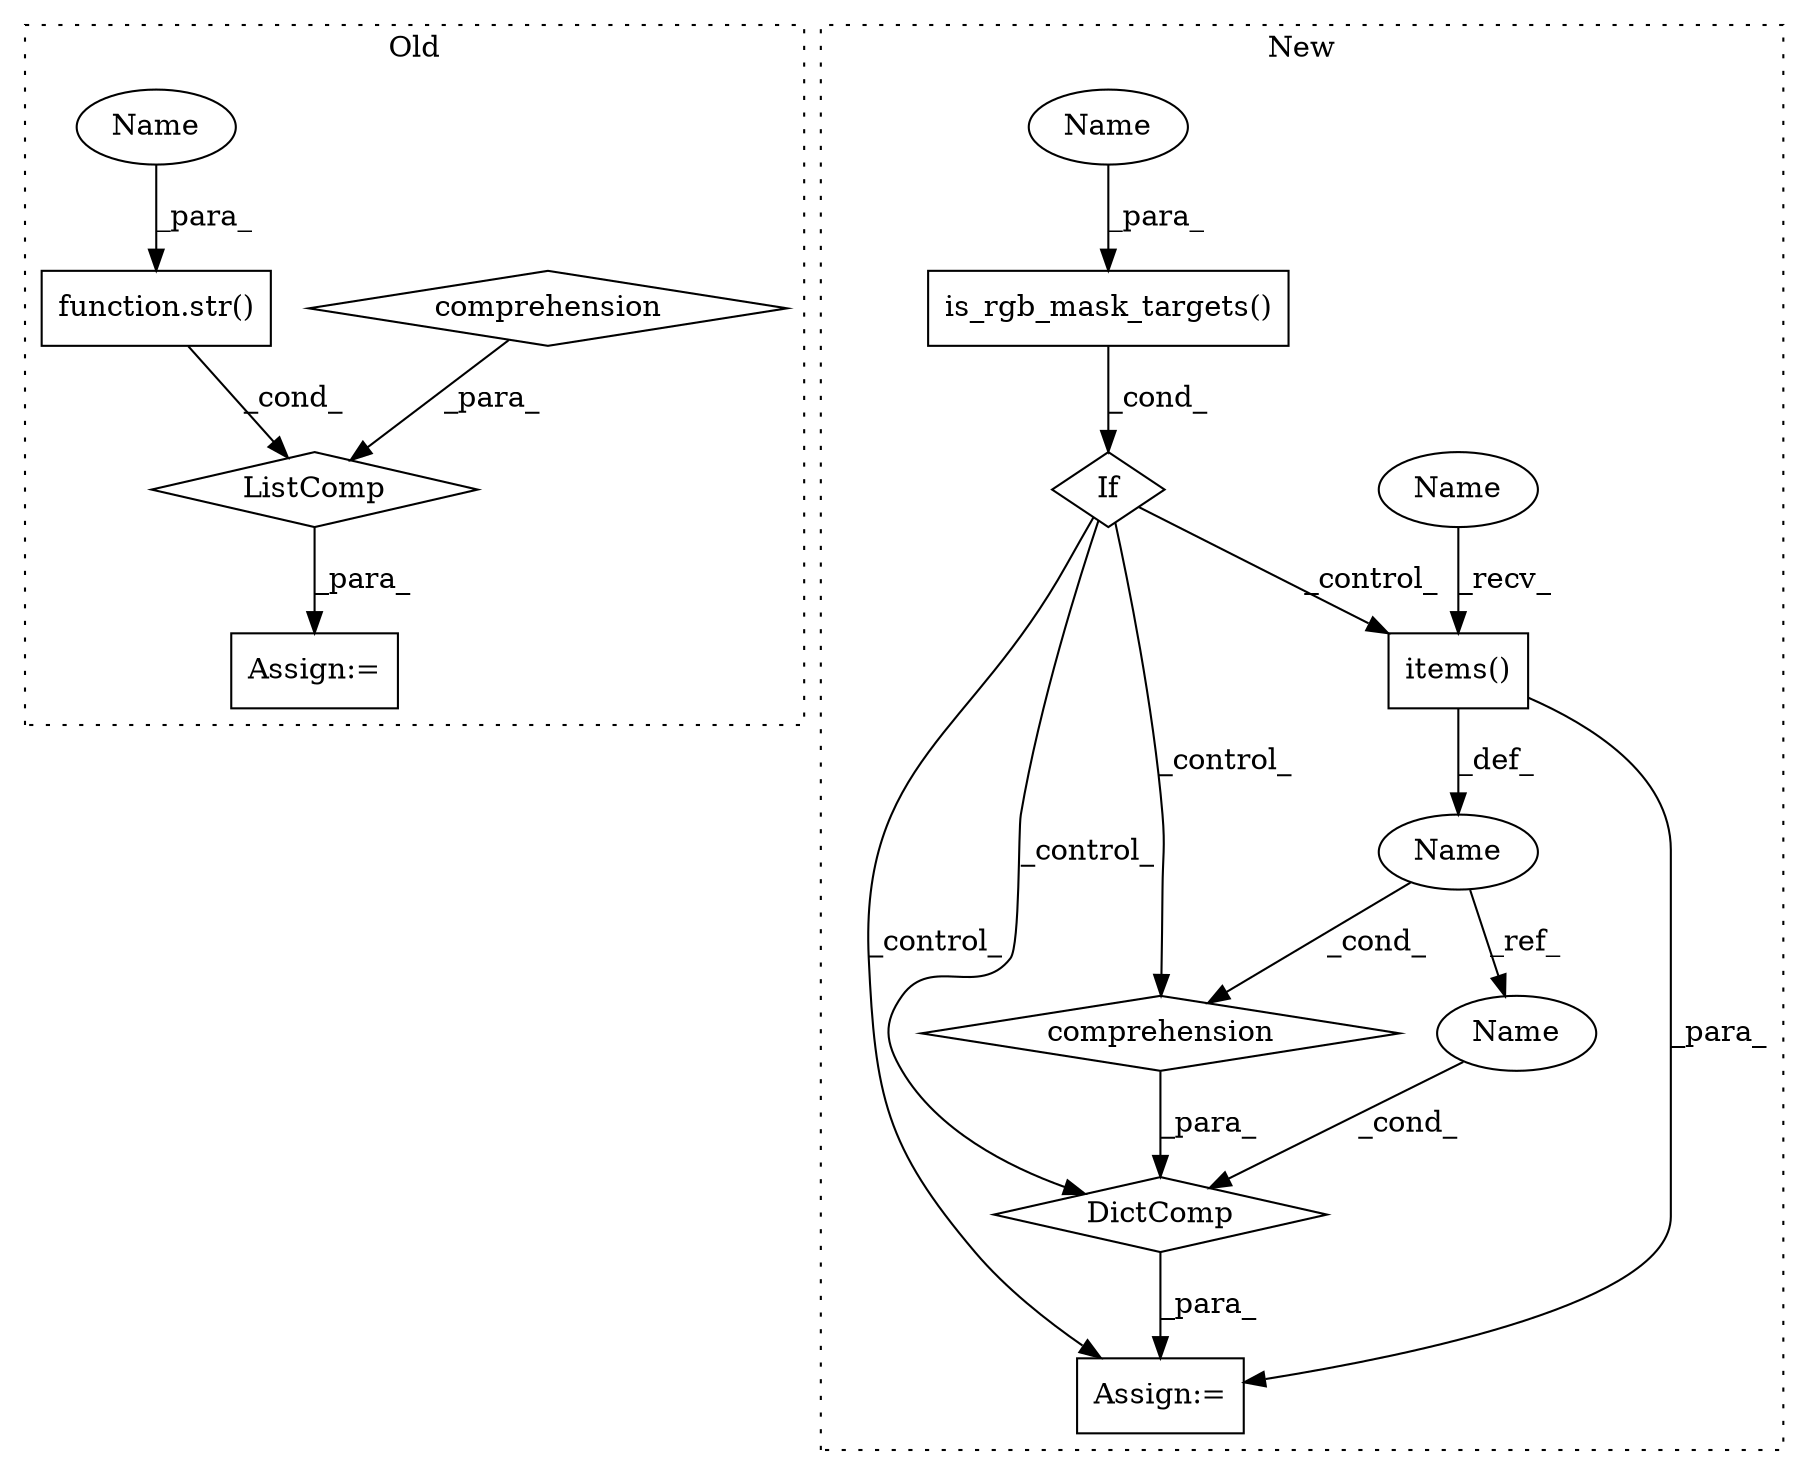 digraph G {
subgraph cluster0 {
1 [label="function.str()" a="75" s="9203,9208" l="4,1" shape="box"];
8 [label="comprehension" a="45" s="9210" l="3" shape="diamond"];
9 [label="ListComp" a="106" s="9202" l="24" shape="diamond"];
11 [label="Assign:=" a="68" s="9199" l="3" shape="box"];
12 [label="Name" a="87" s="9207" l="1" shape="ellipse"];
label = "Old";
style="dotted";
}
subgraph cluster1 {
2 [label="items()" a="75" s="9108" l="20" shape="box"];
3 [label="If" a="96" s="8983" l="3" shape="diamond"];
4 [label="is_rgb_mask_targets()" a="75" s="8986,9022" l="24,1" shape="box"];
5 [label="DictComp" a="84" s="9056" l="90" shape="diamond"];
6 [label="Name" a="87" s="9103" l="1" shape="ellipse"];
7 [label="comprehension" a="45" s="9096" l="3" shape="diamond"];
10 [label="Assign:=" a="68" s="9053" l="3" shape="box"];
13 [label="Name" a="87" s="9108" l="12" shape="ellipse"];
14 [label="Name" a="87" s="9010" l="12" shape="ellipse"];
15 [label="Name" a="87" s="9094" l="1" shape="ellipse"];
label = "New";
style="dotted";
}
1 -> 9 [label="_cond_"];
2 -> 10 [label="_para_"];
2 -> 6 [label="_def_"];
3 -> 10 [label="_control_"];
3 -> 7 [label="_control_"];
3 -> 2 [label="_control_"];
3 -> 5 [label="_control_"];
4 -> 3 [label="_cond_"];
5 -> 10 [label="_para_"];
6 -> 7 [label="_cond_"];
6 -> 15 [label="_ref_"];
7 -> 5 [label="_para_"];
8 -> 9 [label="_para_"];
9 -> 11 [label="_para_"];
12 -> 1 [label="_para_"];
13 -> 2 [label="_recv_"];
14 -> 4 [label="_para_"];
15 -> 5 [label="_cond_"];
}